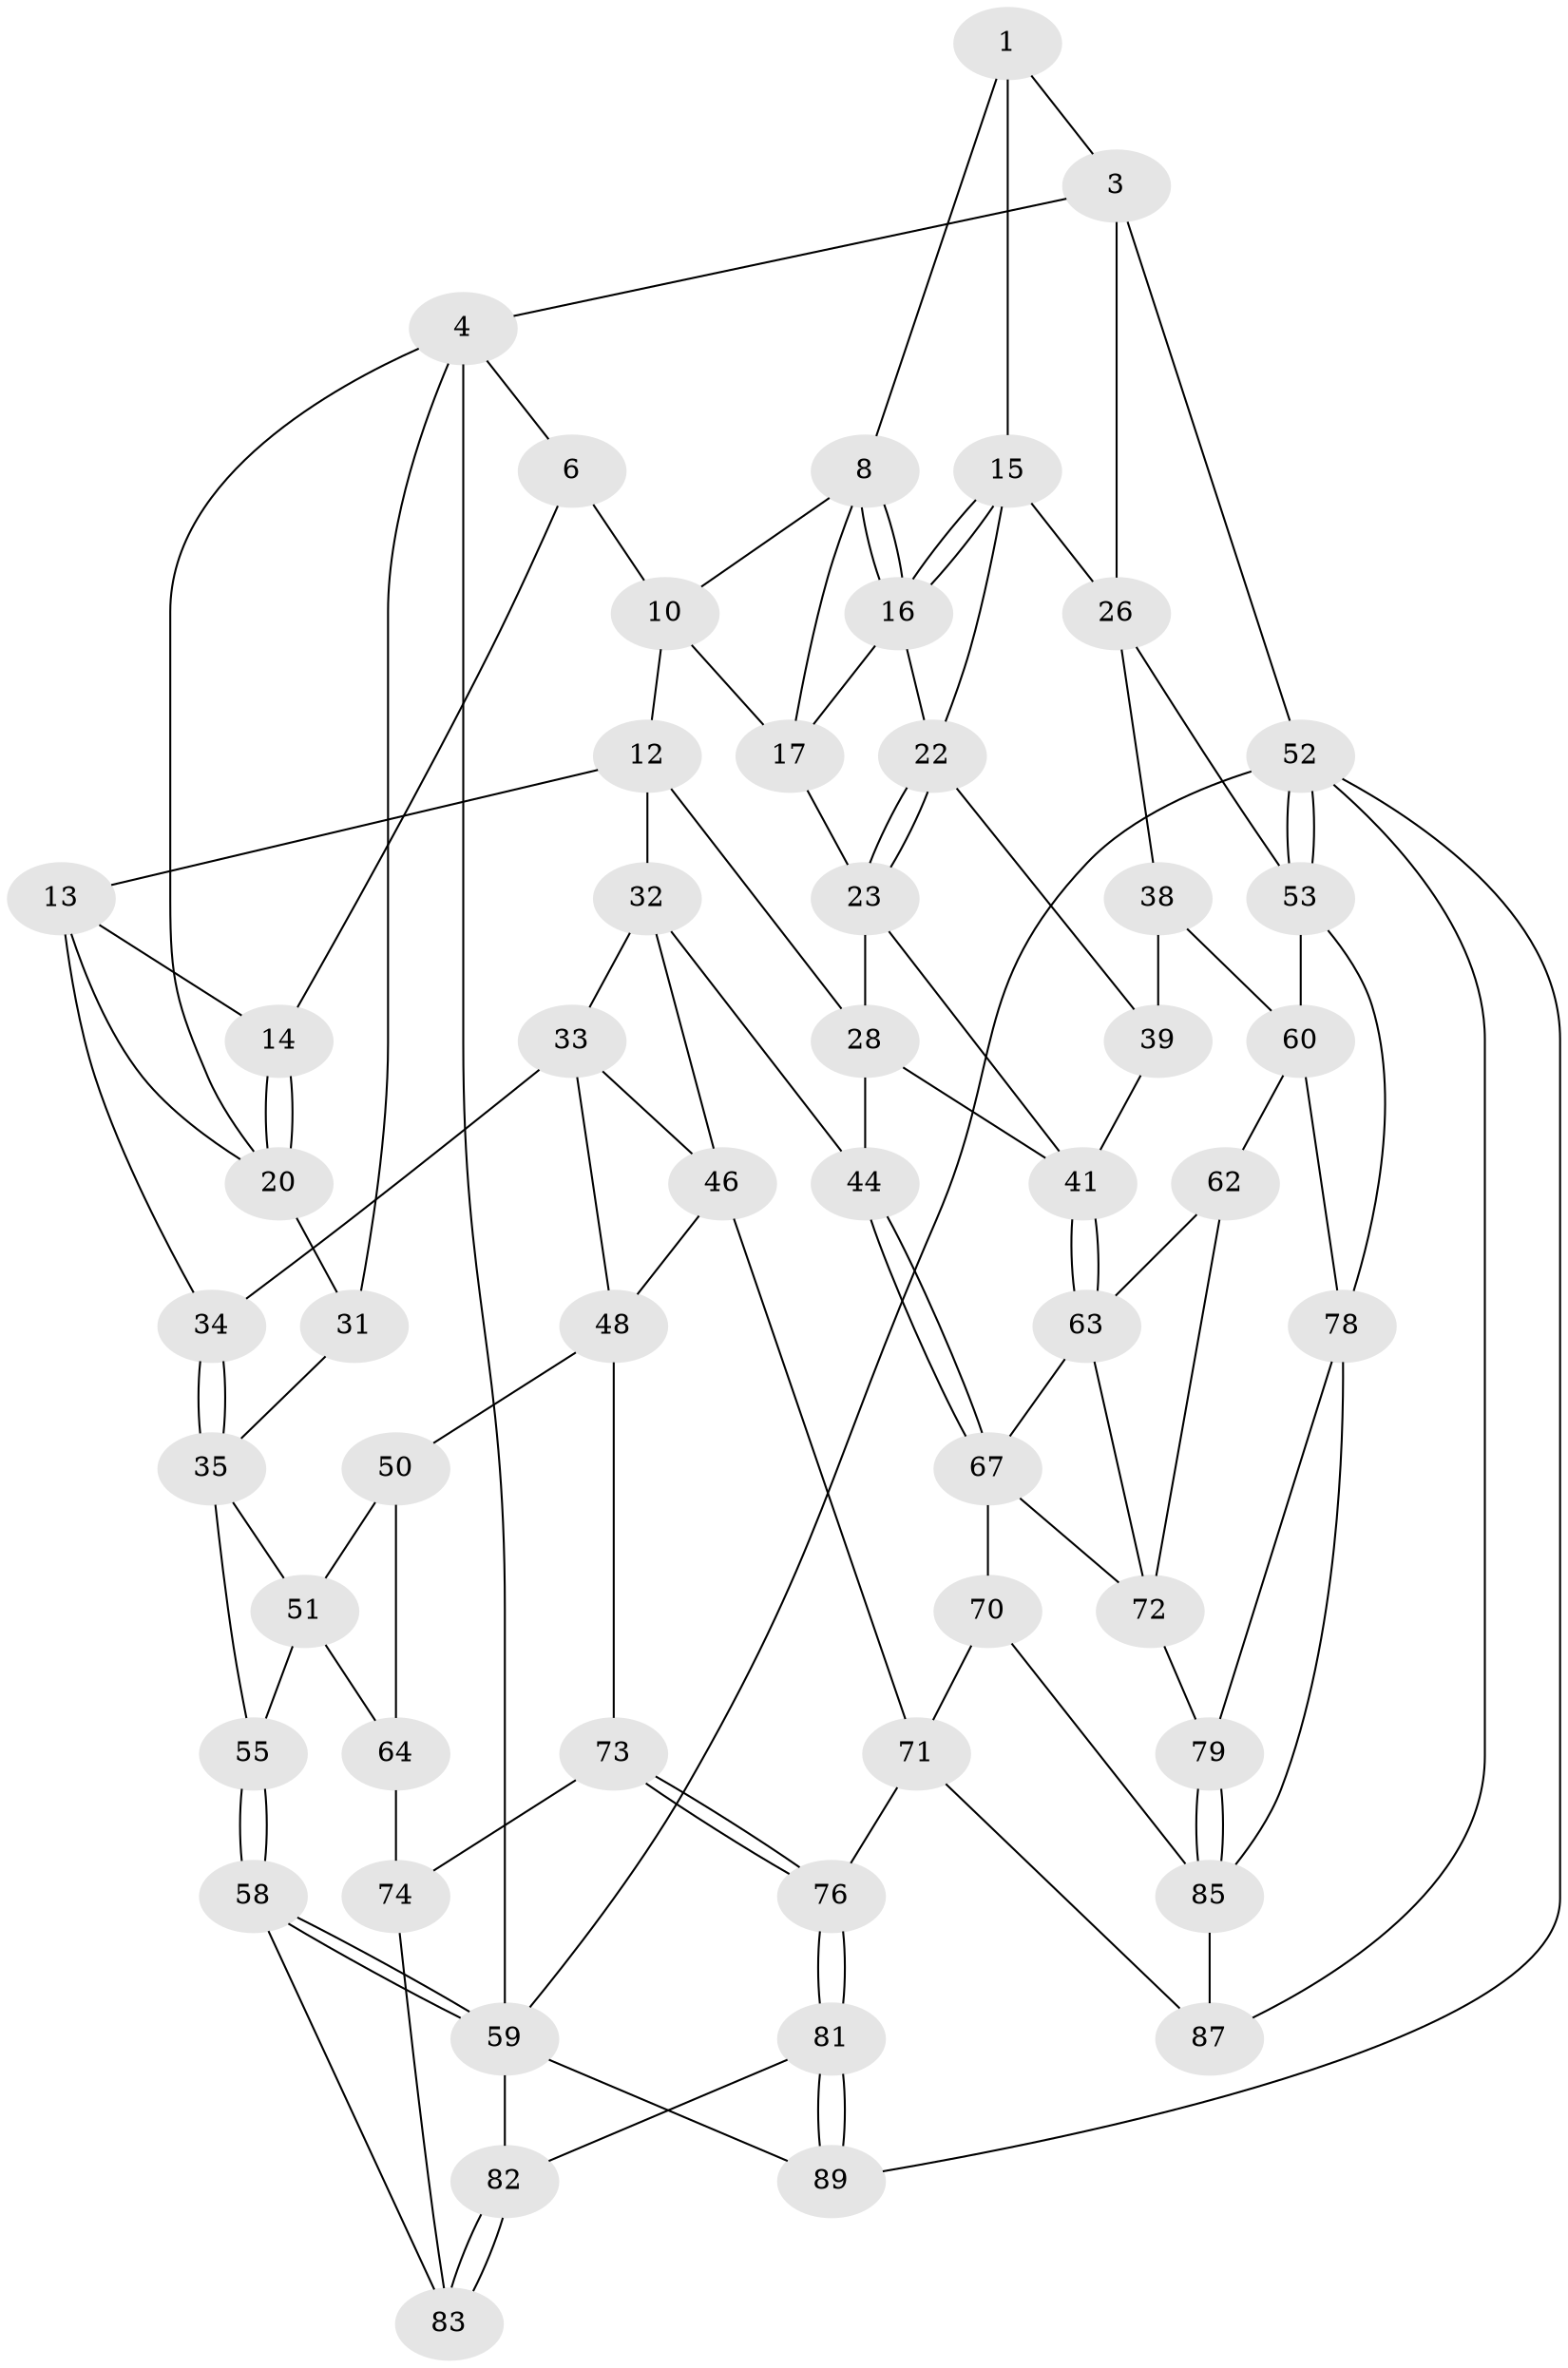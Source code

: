 // original degree distribution, {3: 0.022222222222222223, 5: 0.6, 4: 0.2, 6: 0.17777777777777778}
// Generated by graph-tools (version 1.1) at 2025/11/02/27/25 16:11:55]
// undirected, 54 vertices, 113 edges
graph export_dot {
graph [start="1"]
  node [color=gray90,style=filled];
  1 [pos="+0.953860567921788+0",super="+2"];
  3 [pos="+1+0"];
  4 [pos="+0+0",super="+5"];
  6 [pos="+0.3709663568901685+0",super="+7"];
  8 [pos="+0.7828364975513391+0.07310985245468966",super="+9"];
  10 [pos="+0.6228199867654428+0.09958258785765405",super="+11"];
  12 [pos="+0.5249640765935305+0.2580717987232676",super="+29"];
  13 [pos="+0.48028812505540364+0.23997110834075344",super="+30"];
  14 [pos="+0.38152088620588825+0"];
  15 [pos="+0.8841335169762056+0.21156893261429918",super="+24"];
  16 [pos="+0.8305268747871412+0.1627933297000108",super="+19"];
  17 [pos="+0.7291825948448066+0.1684334096721419",super="+18"];
  20 [pos="+0.26342445643883416+0.29771237371288073",super="+21"];
  22 [pos="+0.8209865962828103+0.37226313531342536",super="+25"];
  23 [pos="+0.7811182771768581+0.396285983076914",super="+27"];
  26 [pos="+1+0",super="+37"];
  28 [pos="+0.6723362778212665+0.44088690193067476",super="+43"];
  31 [pos="+0+0.3083092623424567"];
  32 [pos="+0.5515138169342088+0.4413690636134375",super="+45"];
  33 [pos="+0.31832542741233166+0.41895583791557367",super="+47"];
  34 [pos="+0.29391308086989976+0.4042612901619229"];
  35 [pos="+0.27899975745888356+0.41591053359639035",super="+36"];
  38 [pos="+1+0.4318263488463771",super="+57"];
  39 [pos="+1+0.4218573950732851",super="+40"];
  41 [pos="+0.8062621979666693+0.5635784406654992",super="+42"];
  44 [pos="+0.6280748277896796+0.6306607395977911"];
  46 [pos="+0.47074244743643073+0.5933430792563306",super="+68"];
  48 [pos="+0.3187281400626775+0.6333212951936976",super="+49"];
  50 [pos="+0.2494001039114901+0.5609772049902113"];
  51 [pos="+0.2675852724169589+0.4445433475005186",super="+56"];
  52 [pos="+1+1",super="+88"];
  53 [pos="+1+1",super="+54"];
  55 [pos="+0+0.5567472604193408"];
  58 [pos="+0+0.6972713969979825"];
  59 [pos="+0+1",super="+90"];
  60 [pos="+0.9888553578254988+0.6849187496670819",super="+61"];
  62 [pos="+0.8101184160145333+0.6078874913545085"];
  63 [pos="+0.8065314444004144+0.5895379970264524",super="+66"];
  64 [pos="+0.07432458799489941+0.6552578092871995",super="+65"];
  67 [pos="+0.6313558769624745+0.6492873379127901",super="+69"];
  70 [pos="+0.5706849137200314+0.7752368741535677"];
  71 [pos="+0.45645739987833006+0.7614663388325859",super="+75"];
  72 [pos="+0.7588686784078214+0.7138357564440303",super="+77"];
  73 [pos="+0.2828384015722038+0.7101016058279976"];
  74 [pos="+0.26402006620626356+0.7152443248017389",super="+80"];
  76 [pos="+0.39432948550639274+0.7991159968394173"];
  78 [pos="+0.8475088238854204+0.7931493237702818",super="+84"];
  79 [pos="+0.7753536674798874+0.7887079692894852"];
  81 [pos="+0.3588140042968023+0.8474140294166084"];
  82 [pos="+0.16194493797523637+0.9372187311822135"];
  83 [pos="+0.14925622092770743+0.8669491573102742"];
  85 [pos="+0.6892892746002482+0.9616200965249467",super="+86"];
  87 [pos="+0.5894692361580415+1"];
  89 [pos="+0.5360422114491058+1"];
  1 -- 8;
  1 -- 3;
  1 -- 15;
  3 -- 4;
  3 -- 26;
  3 -- 52;
  4 -- 31;
  4 -- 59;
  4 -- 20;
  4 -- 6;
  6 -- 14;
  6 -- 10;
  8 -- 16;
  8 -- 16;
  8 -- 17;
  8 -- 10;
  10 -- 17;
  10 -- 12;
  12 -- 13;
  12 -- 32;
  12 -- 28;
  13 -- 14;
  13 -- 34;
  13 -- 20;
  14 -- 20;
  14 -- 20;
  15 -- 16;
  15 -- 16;
  15 -- 26;
  15 -- 22;
  16 -- 17;
  16 -- 22;
  17 -- 23;
  20 -- 31;
  22 -- 23;
  22 -- 23;
  22 -- 39;
  23 -- 28;
  23 -- 41;
  26 -- 38;
  26 -- 53;
  28 -- 41;
  28 -- 44;
  31 -- 35;
  32 -- 33;
  32 -- 44;
  32 -- 46;
  33 -- 34;
  33 -- 48;
  33 -- 46;
  34 -- 35;
  34 -- 35;
  35 -- 51;
  35 -- 55;
  38 -- 39 [weight=2];
  38 -- 60;
  39 -- 41;
  41 -- 63;
  41 -- 63;
  44 -- 67;
  44 -- 67;
  46 -- 48;
  46 -- 71;
  48 -- 73;
  48 -- 50;
  50 -- 51;
  50 -- 64;
  51 -- 64;
  51 -- 55;
  52 -- 53;
  52 -- 53;
  52 -- 59;
  52 -- 89;
  52 -- 87;
  53 -- 60;
  53 -- 78;
  55 -- 58;
  55 -- 58;
  58 -- 59;
  58 -- 59;
  58 -- 83;
  59 -- 89;
  59 -- 82;
  60 -- 62;
  60 -- 78;
  62 -- 63;
  62 -- 72;
  63 -- 72;
  63 -- 67;
  64 -- 74 [weight=2];
  67 -- 70;
  67 -- 72;
  70 -- 71;
  70 -- 85;
  71 -- 76;
  71 -- 87;
  72 -- 79;
  73 -- 74;
  73 -- 76;
  73 -- 76;
  74 -- 83;
  76 -- 81;
  76 -- 81;
  78 -- 79;
  78 -- 85;
  79 -- 85;
  79 -- 85;
  81 -- 82;
  81 -- 89;
  81 -- 89;
  82 -- 83;
  82 -- 83;
  85 -- 87;
}
